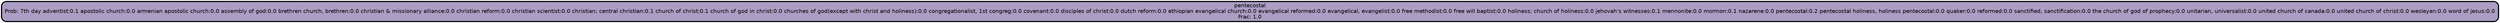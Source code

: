 graph Tree {
node [shape=box, style="filled, rounded",color="black",penwidth="3",fontcolor="black",                 fontname=helvetica] ;
graph [ranksep="0 equally", splines=straight,                 bgcolor=transparent, dpi=200] ;
edge [fontname=helvetica, color=black] ;
0 [label="pentecostal
Prob: 7th day adventist:0.1 apostolic church:0.0 armenian apostolic church:0.0 assembly of god:0.0 brethren church, brethren:0.0 christian & missionary alliance:0.0 christian reform:0.0 christian scientist:0.0 christian; central christian:0.1 church of christ:0.1 church of god in christ:0.0 churches of god(except with christ and holiness):0.0 congregationalist, 1st congreg:0.0 covenant:0.0 disciples of christ:0.0 dutch reform:0.0 ethiopian evangelical church:0.0 evangelical reformed:0.0 evangelical, evangelist:0.0 free methodist:0.0 free will baptist:0.0 holiness; church of holiness:0.0 jehovah's witnesses:0.1 mennonite:0.0 mormon:0.1 nazarene:0.0 pentecostal:0.2 pentecostal holiness, holiness pentecostal:0.0 quaker:0.0 reformed:0.0 sanctified, sanctification:0.0 the church of god of prophecy:0.0 unitarian, universalist:0.0 united church of canada:0.0 united church of christ:0.0 wesleyan:0.0 word of jesus:0.0
Frac: 1.0", fillcolor="#ab9dc4"] ;
{rank = same;}}